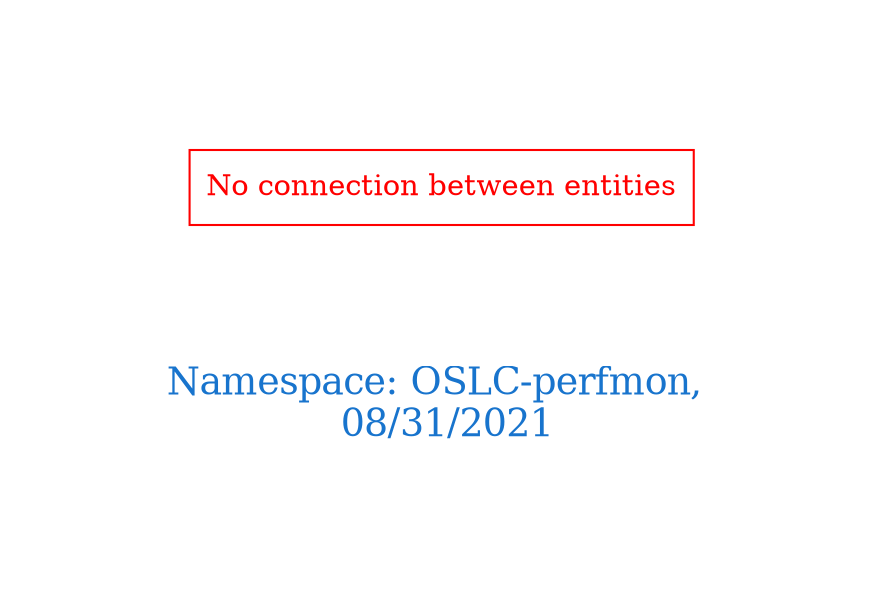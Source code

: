 digraph OGIT_ontology {
 graph [ rankdir= LR,pad=1 
fontsize = 18,
fontcolor= dodgerblue3,label = "\n\n\nNamespace: OSLC-perfmon, \n 08/31/2021"];
node[shape=polygon];
edge [  color="gray81"];

"No connection between entities" [fontcolor = "red",color="red", shape="polygon"]
}
